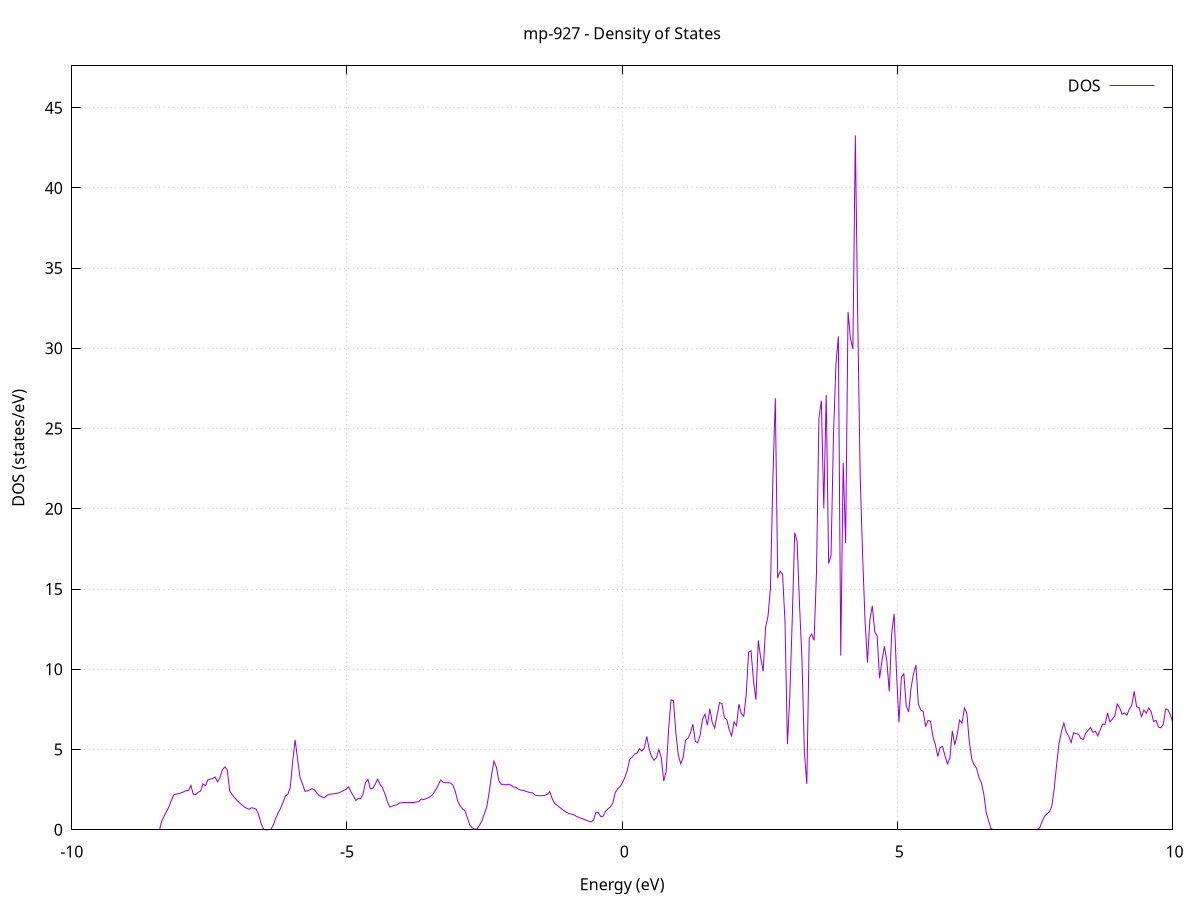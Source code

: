 set title 'mp-927 - Density of States'
set xlabel 'Energy (eV)'
set ylabel 'DOS (states/eV)'
set grid
set xrange [-10:10]
set yrange [0:47.603]
set xzeroaxis lt -1
set terminal png size 800,600
set output 'mp-927_dos_gnuplot.png'
plot '-' using 1:2 with lines title 'DOS'
-67.231800 0.000000
-67.187700 0.000000
-67.143700 0.000000
-67.099600 0.000000
-67.055600 0.000000
-67.011500 0.000000
-66.967400 0.000000
-66.923400 0.000000
-66.879300 0.000000
-66.835200 0.000000
-66.791200 0.000000
-66.747100 0.000000
-66.703100 0.000000
-66.659000 0.000000
-66.614900 0.000000
-66.570900 0.000000
-66.526800 0.000000
-66.482700 0.000000
-66.438700 0.000000
-66.394600 0.000000
-66.350600 0.000000
-66.306500 0.000000
-66.262400 0.000000
-66.218400 0.000000
-66.174300 0.000000
-66.130300 0.000000
-66.086200 0.000000
-66.042100 0.000000
-65.998100 0.000000
-65.954000 0.000000
-65.909900 0.000000
-65.865900 0.000000
-65.821800 0.000000
-65.777800 0.000000
-65.733700 0.000000
-65.689600 0.000000
-65.645600 0.000000
-65.601500 0.000000
-65.557400 0.000000
-65.513400 0.000000
-65.469300 0.000000
-65.425300 0.000000
-65.381200 0.000000
-65.337100 0.000000
-65.293100 0.000000
-65.249000 0.000000
-65.205000 0.000000
-65.160900 0.000000
-65.116800 0.000000
-65.072800 0.000000
-65.028700 0.000000
-64.984600 0.000000
-64.940600 0.000000
-64.896500 0.000000
-64.852500 0.000000
-64.808400 0.000000
-64.764300 0.000000
-64.720300 0.000000
-64.676200 0.000000
-64.632100 0.000000
-64.588100 0.000000
-64.544000 0.000000
-64.500000 0.000000
-64.455900 0.000000
-64.411800 0.000000
-64.367800 0.000000
-64.323700 0.000000
-64.279700 0.000000
-64.235600 0.000000
-64.191500 0.000000
-64.147500 0.000000
-64.103400 0.000000
-64.059300 0.000000
-64.015300 0.000000
-63.971200 0.000000
-63.927200 0.000000
-63.883100 0.000000
-63.839000 0.000000
-63.795000 0.000000
-63.750900 0.000000
-63.706800 0.000000
-63.662800 0.000000
-63.618700 0.000000
-63.574700 0.000000
-63.530600 0.000000
-63.486500 0.000000
-63.442500 0.000000
-63.398400 0.000000
-63.354400 0.000000
-63.310300 0.000000
-63.266200 0.000000
-63.222200 0.000000
-63.178100 0.000000
-63.134000 0.000000
-63.090000 0.000000
-63.045900 0.000000
-63.001900 0.000000
-62.957800 0.000000
-62.913700 0.000000
-62.869700 0.000000
-62.825600 0.000000
-62.781500 0.000000
-62.737500 0.000000
-62.693400 0.000000
-62.649400 0.000000
-62.605300 0.000000
-62.561200 0.000000
-62.517200 0.000000
-62.473100 0.000000
-62.429100 0.000000
-62.385000 0.000000
-62.340900 0.000000
-62.296900 0.000000
-62.252800 0.000000
-62.208700 0.000000
-62.164700 0.000000
-62.120600 0.000000
-62.076600 0.000000
-62.032500 0.000000
-61.988400 0.000000
-61.944400 0.000000
-61.900300 0.000000
-61.856200 0.000000
-61.812200 0.000000
-61.768100 0.000000
-61.724100 0.000000
-61.680000 0.000000
-61.635900 0.000000
-61.591900 0.000000
-61.547800 0.000000
-61.503800 0.000000
-61.459700 0.000000
-61.415600 0.000000
-61.371600 0.000000
-61.327500 0.000000
-61.283400 0.000000
-61.239400 0.000000
-61.195300 0.000000
-61.151300 0.000000
-61.107200 0.000000
-61.063100 0.000000
-61.019100 0.000000
-60.975000 0.000000
-60.930900 0.000000
-60.886900 0.000000
-60.842800 0.000000
-60.798800 0.000000
-60.754700 0.000000
-60.710600 0.000000
-60.666600 0.000000
-60.622500 0.000000
-60.578400 0.000000
-60.534400 0.000000
-60.490300 0.000000
-60.446300 0.000000
-60.402200 0.000000
-60.358100 0.000000
-60.314100 0.000000
-60.270000 0.000000
-60.226000 0.000000
-60.181900 0.000000
-60.137800 0.000000
-60.093800 0.000000
-60.049700 0.000000
-60.005600 0.000000
-59.961600 0.000000
-59.917500 0.000000
-59.873500 0.000000
-59.829400 0.000000
-59.785300 0.000000
-59.741300 0.000000
-59.697200 0.000000
-59.653100 0.000000
-59.609100 0.000000
-59.565000 0.000000
-59.521000 0.000000
-59.476900 0.000000
-59.432800 0.000000
-59.388800 0.000000
-59.344700 0.000000
-59.300700 0.000000
-59.256600 0.000000
-59.212500 0.000000
-59.168500 0.000000
-59.124400 0.000000
-59.080300 0.000000
-59.036300 0.000000
-58.992200 0.000000
-58.948200 0.000000
-58.904100 0.000000
-58.860000 0.000000
-58.816000 0.000000
-58.771900 0.000000
-58.727800 0.000000
-58.683800 0.000000
-58.639700 0.000000
-58.595700 0.000000
-58.551600 0.000000
-58.507500 0.000000
-58.463500 0.000000
-58.419400 0.000000
-58.375400 0.000000
-58.331300 0.000000
-58.287200 0.000000
-58.243200 0.000000
-58.199100 0.000000
-58.155000 0.000000
-58.111000 0.000000
-58.066900 0.000000
-58.022900 0.000000
-57.978800 0.000000
-57.934700 0.000000
-57.890700 0.000000
-57.846600 0.000000
-57.802500 0.000000
-57.758500 0.000000
-57.714400 0.000000
-57.670400 0.000000
-57.626300 0.000000
-57.582200 0.000000
-57.538200 0.000000
-57.494100 0.000000
-57.450100 0.000000
-57.406000 0.000000
-57.361900 0.000000
-57.317900 0.000000
-57.273800 0.000000
-57.229700 0.000000
-57.185700 0.000000
-57.141600 0.000000
-57.097600 0.000000
-57.053500 0.000000
-57.009400 0.000000
-56.965400 0.000000
-56.921300 0.000000
-56.877200 0.000000
-56.833200 0.000000
-56.789100 0.000000
-56.745100 0.000000
-56.701000 0.000000
-56.656900 0.000000
-56.612900 0.000000
-56.568800 0.000000
-56.524800 0.000000
-56.480700 0.000000
-56.436600 0.000000
-56.392600 0.000000
-56.348500 0.000000
-56.304400 0.000000
-56.260400 0.000000
-56.216300 0.000000
-56.172300 0.000000
-56.128200 0.000000
-56.084100 0.000000
-56.040100 0.000000
-55.996000 0.000000
-55.951900 0.000000
-55.907900 0.000000
-55.863800 0.000000
-55.819800 0.000000
-55.775700 0.000000
-55.731600 0.000000
-55.687600 0.000000
-55.643500 0.000000
-55.599500 0.000000
-55.555400 0.000000
-55.511300 0.000000
-55.467300 0.000000
-55.423200 0.000000
-55.379100 0.000000
-55.335100 0.000000
-55.291000 0.000000
-55.247000 0.000000
-55.202900 0.000000
-55.158800 0.000000
-55.114800 0.000000
-55.070700 0.000000
-55.026600 0.000000
-54.982600 0.000000
-54.938500 0.000000
-54.894500 0.000000
-54.850400 0.000000
-54.806300 0.000000
-54.762300 0.000000
-54.718200 0.000000
-54.674200 0.000000
-54.630100 0.000000
-54.586000 0.000000
-54.542000 0.000000
-54.497900 0.000000
-54.453800 0.000000
-54.409800 0.000000
-54.365700 0.000000
-54.321700 0.000000
-54.277600 0.000000
-54.233500 0.000000
-54.189500 0.000000
-54.145400 0.000000
-54.101300 0.000000
-54.057300 0.000000
-54.013200 0.000000
-53.969200 0.000000
-53.925100 0.000000
-53.881000 0.000000
-53.837000 0.000000
-53.792900 0.000000
-53.748900 0.000000
-53.704800 0.000000
-53.660700 0.000000
-53.616700 0.000000
-53.572600 0.000000
-53.528500 0.000000
-53.484500 0.000000
-53.440400 0.000000
-53.396400 0.000000
-53.352300 0.000000
-53.308200 0.000000
-53.264200 0.000000
-53.220100 0.000000
-53.176000 0.000000
-53.132000 0.000000
-53.087900 0.000000
-53.043900 0.000000
-52.999800 0.000000
-52.955700 0.000000
-52.911700 0.000000
-52.867600 0.000000
-52.823500 0.000000
-52.779500 0.000000
-52.735400 0.000000
-52.691400 0.000000
-52.647300 0.000000
-52.603200 0.000000
-52.559200 0.000000
-52.515100 0.000000
-52.471100 0.000000
-52.427000 0.000000
-52.382900 0.000000
-52.338900 0.000000
-52.294800 0.000000
-52.250700 0.000000
-52.206700 0.000000
-52.162600 0.000000
-52.118600 0.000000
-52.074500 0.000000
-52.030400 0.000000
-51.986400 0.000000
-51.942300 0.000000
-51.898200 0.000000
-51.854200 0.000000
-51.810100 0.000000
-51.766100 0.000000
-51.722000 0.000000
-51.677900 0.000000
-51.633900 0.000000
-51.589800 0.000000
-51.545800 0.000000
-51.501700 0.000000
-51.457600 0.000000
-51.413600 0.000000
-51.369500 0.000000
-51.325400 0.000000
-51.281400 0.000000
-51.237300 0.000000
-51.193300 0.000000
-51.149200 0.000000
-51.105100 0.000000
-51.061100 0.000000
-51.017000 0.000000
-50.972900 0.000000
-50.928900 0.000000
-50.884800 0.000000
-50.840800 0.000000
-50.796700 0.000000
-50.752600 0.000000
-50.708600 0.000000
-50.664500 0.000000
-50.620500 0.000000
-50.576400 0.000000
-50.532300 0.000000
-50.488300 0.000000
-50.444200 0.000000
-50.400100 0.000000
-50.356100 0.000000
-50.312000 0.000000
-50.268000 0.000000
-50.223900 0.000000
-50.179800 0.000000
-50.135800 0.000000
-50.091700 0.000000
-50.047600 0.000000
-50.003600 0.000000
-49.959500 0.000000
-49.915500 0.000000
-49.871400 0.000000
-49.827300 0.000000
-49.783300 0.000000
-49.739200 0.000000
-49.695200 0.000000
-49.651100 0.000000
-49.607000 0.000000
-49.563000 0.000000
-49.518900 0.000000
-49.474800 0.000000
-49.430800 0.000000
-49.386700 0.000000
-49.342700 0.000000
-49.298600 0.000000
-49.254500 0.000000
-49.210500 0.000000
-49.166400 0.000000
-49.122300 0.000000
-49.078300 0.000000
-49.034200 0.000000
-48.990200 0.000000
-48.946100 0.000000
-48.902000 0.000000
-48.858000 0.000000
-48.813900 0.000000
-48.769900 0.000000
-48.725800 0.000000
-48.681700 0.000000
-48.637700 0.000000
-48.593600 0.000000
-48.549500 0.000000
-48.505500 0.000000
-48.461400 0.000000
-48.417400 0.000000
-48.373300 0.000000
-48.329200 0.000000
-48.285200 0.000000
-48.241100 0.000000
-48.197000 0.000000
-48.153000 0.000000
-48.108900 0.000000
-48.064900 0.000000
-48.020800 0.000000
-47.976700 0.000000
-47.932700 0.000000
-47.888600 0.000000
-47.844600 0.000000
-47.800500 0.000000
-47.756400 0.000000
-47.712400 0.000000
-47.668300 0.000000
-47.624200 0.000000
-47.580200 0.000000
-47.536100 0.000000
-47.492100 0.000000
-47.448000 0.000000
-47.403900 0.000000
-47.359900 0.000000
-47.315800 0.000000
-47.271700 0.000000
-47.227700 0.000000
-47.183600 0.000000
-47.139600 0.000000
-47.095500 0.000000
-47.051400 0.000000
-47.007400 0.000000
-46.963300 0.000000
-46.919300 0.000000
-46.875200 0.000000
-46.831100 0.000000
-46.787100 0.000000
-46.743000 0.000000
-46.698900 0.000000
-46.654900 0.000000
-46.610800 0.000000
-46.566800 0.000000
-46.522700 0.000000
-46.478600 0.000000
-46.434600 0.000000
-46.390500 0.000000
-46.346400 0.000000
-46.302400 0.000000
-46.258300 0.000000
-46.214300 0.000000
-46.170200 0.000000
-46.126100 0.000000
-46.082100 0.000000
-46.038000 0.000000
-45.994000 0.000000
-45.949900 0.000000
-45.905800 0.000000
-45.861800 0.000000
-45.817700 0.000000
-45.773600 0.000000
-45.729600 0.000000
-45.685500 0.000000
-45.641500 0.000000
-45.597400 0.000000
-45.553300 0.000000
-45.509300 0.000000
-45.465200 0.000000
-45.421100 0.000000
-45.377100 0.000000
-45.333000 0.000000
-45.289000 0.000000
-45.244900 0.000000
-45.200800 0.000000
-45.156800 0.000000
-45.112700 0.000000
-45.068700 0.000000
-45.024600 0.000000
-44.980500 0.000000
-44.936500 0.000000
-44.892400 0.000000
-44.848300 0.000000
-44.804300 0.000000
-44.760200 0.000000
-44.716200 0.000000
-44.672100 0.000000
-44.628000 0.000000
-44.584000 0.000000
-44.539900 0.000000
-44.495800 0.000000
-44.451800 0.000000
-44.407700 0.000000
-44.363700 0.000000
-44.319600 0.000000
-44.275500 0.000000
-44.231500 0.000000
-44.187400 0.000000
-44.143300 0.000000
-44.099300 0.000000
-44.055200 0.000000
-44.011200 0.000000
-43.967100 0.000000
-43.923000 0.000000
-43.879000 0.000000
-43.834900 0.000000
-43.790900 0.000000
-43.746800 0.000000
-43.702700 0.000000
-43.658700 0.000000
-43.614600 0.000000
-43.570500 0.000000
-43.526500 0.000000
-43.482400 0.000000
-43.438400 0.000000
-43.394300 0.000000
-43.350200 0.000000
-43.306200 0.000000
-43.262100 0.000000
-43.218000 0.000000
-43.174000 0.000000
-43.129900 0.000000
-43.085900 0.000000
-43.041800 0.000000
-42.997700 0.000000
-42.953700 0.000000
-42.909600 0.000000
-42.865600 0.000000
-42.821500 0.000000
-42.777400 0.000000
-42.733400 0.000000
-42.689300 0.000000
-42.645200 0.000000
-42.601200 0.000000
-42.557100 0.000000
-42.513100 0.000000
-42.469000 0.000000
-42.424900 0.000000
-42.380900 0.000000
-42.336800 0.000000
-42.292700 0.000000
-42.248700 0.000000
-42.204600 0.000000
-42.160600 0.000000
-42.116500 0.000000
-42.072400 0.000000
-42.028400 0.000000
-41.984300 0.000000
-41.940300 0.000000
-41.896200 0.000000
-41.852100 0.000000
-41.808100 0.000000
-41.764000 0.000000
-41.719900 0.000000
-41.675900 0.000000
-41.631800 0.000000
-41.587800 0.000000
-41.543700 0.000000
-41.499600 0.000000
-41.455600 0.000000
-41.411500 0.000000
-41.367400 0.000000
-41.323400 0.000000
-41.279300 0.000000
-41.235300 0.000000
-41.191200 0.000000
-41.147100 0.000000
-41.103100 0.000000
-41.059000 0.000000
-41.015000 0.000000
-40.970900 0.000000
-40.926800 0.000000
-40.882800 0.000000
-40.838700 0.000000
-40.794600 0.000000
-40.750600 0.000000
-40.706500 0.000000
-40.662500 0.000000
-40.618400 0.000000
-40.574300 0.000000
-40.530300 0.000000
-40.486200 0.000000
-40.442100 0.000000
-40.398100 0.000000
-40.354000 0.000000
-40.310000 0.000000
-40.265900 0.000000
-40.221800 0.000000
-40.177800 0.000000
-40.133700 0.000000
-40.089700 0.000000
-40.045600 0.000000
-40.001500 0.000000
-39.957500 0.000000
-39.913400 0.000000
-39.869300 0.000000
-39.825300 0.000000
-39.781200 0.000000
-39.737200 0.000000
-39.693100 0.000000
-39.649000 0.000000
-39.605000 0.000000
-39.560900 0.000000
-39.516800 0.000000
-39.472800 0.000000
-39.428700 0.000000
-39.384700 0.000000
-39.340600 0.000000
-39.296500 0.000000
-39.252500 0.000000
-39.208400 0.000000
-39.164400 0.000000
-39.120300 0.000000
-39.076200 0.000000
-39.032200 0.000000
-38.988100 0.000000
-38.944000 0.000000
-38.900000 0.000000
-38.855900 0.000000
-38.811900 0.000000
-38.767800 0.000000
-38.723700 0.000000
-38.679700 0.000000
-38.635600 0.000000
-38.591500 0.000000
-38.547500 0.000000
-38.503400 0.000000
-38.459400 0.000000
-38.415300 0.000000
-38.371200 0.000000
-38.327200 0.000000
-38.283100 0.000000
-38.239100 0.000000
-38.195000 0.000000
-38.150900 0.000000
-38.106900 0.000000
-38.062800 0.000000
-38.018700 0.000000
-37.974700 0.000000
-37.930600 0.000000
-37.886600 0.000000
-37.842500 0.000000
-37.798400 0.000000
-37.754400 0.000000
-37.710300 0.000000
-37.666200 0.000000
-37.622200 0.000000
-37.578100 0.000000
-37.534100 0.000000
-37.490000 0.000000
-37.445900 0.000000
-37.401900 0.000000
-37.357800 0.000000
-37.313800 0.000000
-37.269700 0.000000
-37.225600 0.000000
-37.181600 0.000000
-37.137500 0.000000
-37.093400 0.000000
-37.049400 0.000000
-37.005300 0.000000
-36.961300 0.000000
-36.917200 0.000000
-36.873100 0.000000
-36.829100 0.000000
-36.785000 0.000000
-36.740900 0.000000
-36.696900 0.000000
-36.652800 0.000000
-36.608800 0.000000
-36.564700 0.000000
-36.520600 0.000000
-36.476600 0.000000
-36.432500 0.000000
-36.388400 0.000000
-36.344400 0.000000
-36.300300 0.000000
-36.256300 0.000000
-36.212200 0.000000
-36.168100 0.000000
-36.124100 0.000000
-36.080000 0.000000
-36.036000 0.000000
-35.991900 0.000000
-35.947800 0.000000
-35.903800 0.000000
-35.859700 0.000000
-35.815600 0.000000
-35.771600 0.000000
-35.727500 0.000000
-35.683500 0.000000
-35.639400 0.000000
-35.595300 0.000000
-35.551300 0.000000
-35.507200 0.000000
-35.463100 0.000000
-35.419100 0.000000
-35.375000 0.000000
-35.331000 0.000000
-35.286900 0.000000
-35.242800 0.000000
-35.198800 0.000000
-35.154700 0.000000
-35.110700 0.000000
-35.066600 0.000000
-35.022500 0.000000
-34.978500 0.000000
-34.934400 0.000000
-34.890300 0.000000
-34.846300 0.000000
-34.802200 0.000000
-34.758200 0.000000
-34.714100 0.000000
-34.670000 0.000000
-34.626000 0.000000
-34.581900 0.000000
-34.537800 0.000000
-34.493800 0.000000
-34.449700 0.000000
-34.405700 0.000000
-34.361600 0.000000
-34.317500 0.000000
-34.273500 0.000000
-34.229400 0.000000
-34.185400 0.000000
-34.141300 0.000000
-34.097200 0.000000
-34.053200 0.000000
-34.009100 0.000000
-33.965000 0.000000
-33.921000 0.000000
-33.876900 0.000000
-33.832900 0.000000
-33.788800 0.000000
-33.744700 0.000000
-33.700700 0.000000
-33.656600 0.000000
-33.612500 0.000000
-33.568500 0.000000
-33.524400 0.000000
-33.480400 0.000000
-33.436300 0.000000
-33.392200 0.000000
-33.348200 0.000000
-33.304100 0.000000
-33.260100 0.000000
-33.216000 0.000000
-33.171900 0.000000
-33.127900 0.000000
-33.083800 0.000000
-33.039700 0.000000
-32.995700 0.000000
-32.951600 0.000000
-32.907600 0.000000
-32.863500 0.000000
-32.819400 0.000000
-32.775400 0.000000
-32.731300 0.000000
-32.687200 0.000000
-32.643200 0.000000
-32.599100 0.000000
-32.555100 0.000000
-32.511000 0.000000
-32.466900 0.000000
-32.422900 0.000000
-32.378800 0.000000
-32.334800 0.000000
-32.290700 0.000000
-32.246600 0.000000
-32.202600 0.000000
-32.158500 0.000000
-32.114400 0.000000
-32.070400 0.000000
-32.026300 0.000000
-31.982300 0.000000
-31.938200 0.000000
-31.894100 0.000000
-31.850100 0.000000
-31.806000 0.000000
-31.761900 0.000000
-31.717900 0.000000
-31.673800 0.000000
-31.629800 0.000000
-31.585700 0.000000
-31.541600 0.000000
-31.497600 0.000000
-31.453500 0.000000
-31.409500 0.000000
-31.365400 0.000000
-31.321300 0.000000
-31.277300 0.000000
-31.233200 0.000000
-31.189100 0.000000
-31.145100 0.000000
-31.101000 0.000000
-31.057000 0.000000
-31.012900 0.000000
-30.968800 0.000000
-30.924800 0.000000
-30.880700 0.000000
-30.836600 0.000000
-30.792600 0.000000
-30.748500 0.000000
-30.704500 0.000000
-30.660400 0.000000
-30.616300 0.000000
-30.572300 0.000000
-30.528200 0.000000
-30.484200 0.000000
-30.440100 0.000000
-30.396000 0.000000
-30.352000 0.000000
-30.307900 0.000000
-30.263800 0.000000
-30.219800 0.000000
-30.175700 0.000000
-30.131700 0.000000
-30.087600 0.000000
-30.043500 0.000000
-29.999500 0.000000
-29.955400 0.000000
-29.911300 0.000000
-29.867300 0.000000
-29.823200 0.000000
-29.779200 0.000000
-29.735100 0.000000
-29.691000 0.000000
-29.647000 0.000000
-29.602900 0.000000
-29.558900 0.000000
-29.514800 0.000000
-29.470700 0.000000
-29.426700 0.000000
-29.382600 0.000000
-29.338500 0.000000
-29.294500 0.000000
-29.250400 0.000000
-29.206400 0.000000
-29.162300 0.000000
-29.118200 0.000000
-29.074200 0.000000
-29.030100 0.000000
-28.986000 0.000000
-28.942000 0.000000
-28.897900 0.000000
-28.853900 0.000000
-28.809800 0.000000
-28.765700 0.000000
-28.721700 0.000000
-28.677600 0.000000
-28.633500 0.000000
-28.589500 0.000000
-28.545400 0.000000
-28.501400 0.000000
-28.457300 0.000000
-28.413200 0.000000
-28.369200 0.000000
-28.325100 0.000000
-28.281100 0.000000
-28.237000 0.000000
-28.192900 0.000000
-28.148900 0.000000
-28.104800 0.000000
-28.060700 0.000000
-28.016700 0.000000
-27.972600 0.000000
-27.928600 0.000000
-27.884500 0.000000
-27.840400 0.000000
-27.796400 0.000000
-27.752300 0.000000
-27.708200 0.000000
-27.664200 0.000000
-27.620100 0.000000
-27.576100 0.000000
-27.532000 0.000000
-27.487900 0.000000
-27.443900 0.000000
-27.399800 0.000000
-27.355800 0.000000
-27.311700 0.000000
-27.267600 0.000000
-27.223600 0.000000
-27.179500 0.000000
-27.135400 0.000000
-27.091400 0.000000
-27.047300 0.000000
-27.003300 0.000000
-26.959200 0.000000
-26.915100 0.000000
-26.871100 0.000000
-26.827000 0.000000
-26.782900 0.000000
-26.738900 0.000000
-26.694800 0.000000
-26.650800 0.000000
-26.606700 0.000000
-26.562600 0.000000
-26.518600 0.000000
-26.474500 0.000000
-26.430500 0.000000
-26.386400 0.000000
-26.342300 0.000000
-26.298300 0.000000
-26.254200 0.000000
-26.210100 0.000000
-26.166100 0.000000
-26.122000 0.000000
-26.078000 0.000000
-26.033900 0.000000
-25.989800 0.000000
-25.945800 0.000000
-25.901700 0.000000
-25.857600 0.000000
-25.813600 0.000000
-25.769500 0.000000
-25.725500 0.000000
-25.681400 0.000000
-25.637300 0.000000
-25.593300 0.000000
-25.549200 0.000000
-25.505200 0.000000
-25.461100 0.000000
-25.417000 0.000000
-25.373000 0.000000
-25.328900 0.000000
-25.284800 0.000000
-25.240800 0.000000
-25.196700 0.000000
-25.152700 0.000000
-25.108600 0.000000
-25.064500 0.000000
-25.020500 0.000000
-24.976400 0.000000
-24.932300 0.000000
-24.888300 0.000000
-24.844200 0.000000
-24.800200 0.000000
-24.756100 0.000000
-24.712000 0.000000
-24.668000 0.000000
-24.623900 0.000000
-24.579900 0.000000
-24.535800 0.000000
-24.491700 0.000000
-24.447700 0.000000
-24.403600 0.000000
-24.359500 0.000000
-24.315500 0.000000
-24.271400 0.000000
-24.227400 0.000000
-24.183300 0.000000
-24.139200 0.000000
-24.095200 0.000000
-24.051100 0.000000
-24.007000 0.000000
-23.963000 0.000000
-23.918900 0.000000
-23.874900 0.000000
-23.830800 0.000000
-23.786700 0.000000
-23.742700 0.000000
-23.698600 0.000000
-23.654600 0.000000
-23.610500 0.000000
-23.566400 0.000000
-23.522400 0.000000
-23.478300 0.000000
-23.434200 0.000000
-23.390200 0.000000
-23.346100 0.000000
-23.302100 0.000000
-23.258000 0.000000
-23.213900 0.000000
-23.169900 0.000000
-23.125800 0.000000
-23.081700 0.000000
-23.037700 0.000000
-22.993600 0.000000
-22.949600 0.000000
-22.905500 0.000000
-22.861400 0.000000
-22.817400 0.000000
-22.773300 0.000000
-22.729300 0.000000
-22.685200 0.000000
-22.641100 0.000000
-22.597100 0.000000
-22.553000 0.000000
-22.508900 0.000000
-22.464900 0.000000
-22.420800 0.000000
-22.376800 0.000000
-22.332700 0.000000
-22.288600 0.000000
-22.244600 0.000000
-22.200500 0.000000
-22.156400 0.000000
-22.112400 0.000000
-22.068300 0.000000
-22.024300 0.000000
-21.980200 0.000000
-21.936100 0.000000
-21.892100 0.000000
-21.848000 0.000000
-21.804000 0.000000
-21.759900 0.000000
-21.715800 0.000000
-21.671800 0.000000
-21.627700 0.000000
-21.583600 0.000000
-21.539600 0.000000
-21.495500 0.000000
-21.451500 0.000000
-21.407400 0.000000
-21.363300 0.000000
-21.319300 0.000000
-21.275200 0.000000
-21.231100 0.000000
-21.187100 0.000000
-21.143000 0.000000
-21.099000 0.000000
-21.054900 0.000000
-21.010800 0.000000
-20.966800 0.000000
-20.922700 0.000000
-20.878700 0.000000
-20.834600 0.000000
-20.790500 0.000000
-20.746500 0.000000
-20.702400 0.000000
-20.658300 0.000000
-20.614300 0.000000
-20.570200 0.000000
-20.526200 0.000000
-20.482100 0.000000
-20.438000 0.000000
-20.394000 0.000000
-20.349900 0.000000
-20.305800 0.000000
-20.261800 0.000000
-20.217700 0.000000
-20.173700 0.000000
-20.129600 0.000000
-20.085500 0.000000
-20.041500 0.000000
-19.997400 0.000000
-19.953300 0.000000
-19.909300 0.000000
-19.865200 0.000000
-19.821200 0.000000
-19.777100 0.000000
-19.733000 0.000000
-19.689000 0.000000
-19.644900 0.000000
-19.600900 0.000000
-19.556800 0.000000
-19.512700 0.000000
-19.468700 0.000000
-19.424600 0.000000
-19.380500 0.000000
-19.336500 0.000000
-19.292400 0.000000
-19.248400 0.000000
-19.204300 0.000000
-19.160200 0.000000
-19.116200 0.000000
-19.072100 0.000000
-19.028000 0.000000
-18.984000 0.000000
-18.939900 0.000000
-18.895900 0.000000
-18.851800 0.000000
-18.807700 0.000000
-18.763700 0.000000
-18.719600 0.000000
-18.675600 0.000000
-18.631500 0.000000
-18.587400 0.000000
-18.543400 0.000000
-18.499300 0.000000
-18.455200 0.000000
-18.411200 0.000000
-18.367100 0.000000
-18.323100 0.000000
-18.279000 0.000000
-18.234900 0.000000
-18.190900 0.000000
-18.146800 0.000000
-18.102700 0.000000
-18.058700 0.000000
-18.014600 0.000000
-17.970600 0.000000
-17.926500 0.000000
-17.882400 0.000000
-17.838400 0.000000
-17.794300 0.000000
-17.750300 0.000000
-17.706200 0.000000
-17.662100 0.000000
-17.618100 0.000000
-17.574000 0.000000
-17.529900 0.000000
-17.485900 0.000000
-17.441800 0.000000
-17.397800 0.000000
-17.353700 0.000000
-17.309600 0.000000
-17.265600 0.000000
-17.221500 0.000000
-17.177400 0.000000
-17.133400 0.000000
-17.089300 0.000000
-17.045300 0.000000
-17.001200 0.000000
-16.957100 0.000000
-16.913100 0.000000
-16.869000 0.000000
-16.825000 0.000000
-16.780900 0.000000
-16.736800 0.000000
-16.692800 0.000000
-16.648700 0.000000
-16.604600 0.000000
-16.560600 0.000000
-16.516500 0.000000
-16.472500 0.000000
-16.428400 0.000000
-16.384300 0.000000
-16.340300 0.000000
-16.296200 0.000000
-16.252100 0.000000
-16.208100 0.000000
-16.164000 0.000000
-16.120000 0.000000
-16.075900 0.000000
-16.031800 0.000000
-15.987800 0.000000
-15.943700 0.000000
-15.899700 0.000000
-15.855600 0.000000
-15.811500 0.000000
-15.767500 0.000000
-15.723400 0.000000
-15.679300 0.000000
-15.635300 0.000000
-15.591200 0.000000
-15.547200 0.000000
-15.503100 0.000000
-15.459000 0.000000
-15.415000 0.000000
-15.370900 0.000000
-15.326800 0.000000
-15.282800 0.000000
-15.238700 0.000000
-15.194700 0.000000
-15.150600 0.000000
-15.106500 0.000000
-15.062500 0.000000
-15.018400 0.000000
-14.974400 0.000000
-14.930300 0.000000
-14.886200 0.000000
-14.842200 0.000000
-14.798100 0.000000
-14.754000 0.000000
-14.710000 0.000000
-14.665900 0.000000
-14.621900 0.000000
-14.577800 0.000000
-14.533700 0.000000
-14.489700 0.000000
-14.445600 0.000000
-14.401500 0.000000
-14.357500 0.000000
-14.313400 0.000000
-14.269400 0.000000
-14.225300 0.000000
-14.181200 0.000000
-14.137200 0.000000
-14.093100 0.000000
-14.049100 0.000000
-14.005000 0.000000
-13.960900 0.000000
-13.916900 0.000000
-13.872800 0.000000
-13.828700 0.000000
-13.784700 0.000000
-13.740600 0.000000
-13.696600 0.000000
-13.652500 0.000000
-13.608400 0.000000
-13.564400 0.000000
-13.520300 0.000000
-13.476200 0.000000
-13.432200 0.000000
-13.388100 0.000000
-13.344100 0.000000
-13.300000 0.000000
-13.255900 0.000000
-13.211900 0.000000
-13.167800 0.000000
-13.123800 0.000000
-13.079700 0.000000
-13.035600 0.000000
-12.991600 0.000000
-12.947500 0.000000
-12.903400 0.000000
-12.859400 0.000000
-12.815300 0.000000
-12.771300 0.000000
-12.727200 0.000000
-12.683100 0.000000
-12.639100 0.000000
-12.595000 0.000000
-12.550900 0.000000
-12.506900 0.000000
-12.462800 0.000000
-12.418800 0.000000
-12.374700 0.000000
-12.330600 0.000000
-12.286600 0.000000
-12.242500 0.000000
-12.198400 0.000000
-12.154400 0.000000
-12.110300 0.000000
-12.066300 0.000000
-12.022200 0.000000
-11.978100 0.000000
-11.934100 0.000000
-11.890000 0.000000
-11.846000 0.000000
-11.801900 0.000000
-11.757800 0.000000
-11.713800 0.000000
-11.669700 0.000000
-11.625600 0.000000
-11.581600 0.000000
-11.537500 0.000000
-11.493500 0.000000
-11.449400 0.000000
-11.405300 0.000000
-11.361300 0.000000
-11.317200 0.000000
-11.273100 0.000000
-11.229100 0.000000
-11.185000 0.000000
-11.141000 0.000000
-11.096900 0.000000
-11.052800 0.000000
-11.008800 0.000000
-10.964700 0.000000
-10.920700 0.000000
-10.876600 0.000000
-10.832500 0.000000
-10.788500 0.000000
-10.744400 0.000000
-10.700300 0.000000
-10.656300 0.000000
-10.612200 0.000000
-10.568200 0.000000
-10.524100 0.000000
-10.480000 0.000000
-10.436000 0.000000
-10.391900 0.000000
-10.347800 0.000000
-10.303800 0.000000
-10.259700 0.000000
-10.215700 0.000000
-10.171600 0.000000
-10.127500 0.000000
-10.083500 0.000000
-10.039400 0.000000
-9.995400 0.000000
-9.951300 0.000000
-9.907200 0.000000
-9.863200 0.000000
-9.819100 0.000000
-9.775000 0.000000
-9.731000 0.000000
-9.686900 0.000000
-9.642900 0.000000
-9.598800 0.000000
-9.554700 0.000000
-9.510700 0.000000
-9.466600 0.000000
-9.422500 0.000000
-9.378500 0.000000
-9.334400 0.000000
-9.290400 0.000000
-9.246300 0.000000
-9.202200 0.000000
-9.158200 0.000000
-9.114100 0.000000
-9.070100 0.000000
-9.026000 0.000000
-8.981900 0.000000
-8.937900 0.000000
-8.893800 0.000000
-8.849700 0.000000
-8.805700 0.000000
-8.761600 0.000000
-8.717600 0.000000
-8.673500 0.000000
-8.629400 0.000000
-8.585400 0.000000
-8.541300 0.000000
-8.497200 0.000000
-8.453200 0.000000
-8.409100 0.000000
-8.365100 0.550100
-8.321000 0.856800
-8.276900 1.150100
-8.232900 1.445700
-8.188800 1.852900
-8.144800 2.194600
-8.100700 2.224200
-8.056600 2.253400
-8.012600 2.302800
-7.968500 2.363300
-7.924400 2.444200
-7.880400 2.448000
-7.836300 2.766800
-7.792300 2.209600
-7.748200 2.191900
-7.704100 2.335800
-7.660100 2.407400
-7.616000 2.854900
-7.571900 2.746100
-7.527900 3.107000
-7.483800 3.160500
-7.439800 3.197200
-7.395700 3.286200
-7.351600 2.986200
-7.307600 3.253100
-7.263500 3.749600
-7.219500 3.913700
-7.175400 3.736300
-7.131300 2.434100
-7.087300 2.200000
-7.043200 2.000600
-6.999100 1.839600
-6.955100 1.697100
-6.911000 1.552300
-6.867000 1.437300
-6.822900 1.339900
-6.778800 1.275100
-6.734800 1.373700
-6.690700 1.342000
-6.646600 1.277800
-6.602600 0.913100
-6.558500 0.370900
-6.514500 0.045700
-6.470400 0.002500
-6.426300 0.000000
-6.382300 0.031800
-6.338200 0.295500
-6.294200 0.719900
-6.250100 1.057700
-6.206000 1.340300
-6.162000 1.708200
-6.117900 2.114300
-6.073800 2.211500
-6.029800 2.640200
-5.985700 4.306800
-5.941700 5.602700
-5.897600 4.401700
-5.853500 3.260100
-5.809500 2.884300
-5.765400 2.405500
-5.721300 2.416700
-5.677300 2.479600
-5.633200 2.566900
-5.589200 2.486200
-5.545100 2.275100
-5.501000 2.121800
-5.457000 2.055900
-5.412900 1.998300
-5.368900 2.124900
-5.324800 2.201000
-5.280700 2.228900
-5.236700 2.246700
-5.192600 2.277400
-5.148500 2.299200
-5.104500 2.373600
-5.060400 2.452800
-5.016400 2.515500
-4.972300 2.685200
-4.928200 2.366500
-4.884200 2.123700
-4.840100 1.824600
-4.796000 1.950600
-4.752000 1.926600
-4.707900 2.233800
-4.663900 2.931600
-4.619800 3.145200
-4.575700 2.557000
-4.531700 2.561400
-4.487600 2.837800
-4.443600 3.149200
-4.399500 2.838100
-4.355400 2.627800
-4.311400 2.240600
-4.267300 1.776500
-4.223200 1.418600
-4.179200 1.467400
-4.135100 1.526500
-4.091100 1.561100
-4.047000 1.660200
-4.002900 1.690600
-3.958900 1.695600
-3.914800 1.690800
-3.870700 1.692400
-3.826700 1.696900
-3.782600 1.702300
-3.738600 1.728200
-3.694500 1.745100
-3.650400 1.915500
-3.606400 1.884800
-3.562300 1.932200
-3.518200 2.002000
-3.474200 2.090100
-3.430100 2.248600
-3.386100 2.499800
-3.342000 2.771100
-3.297900 3.104400
-3.253900 2.962100
-3.209800 2.925400
-3.165800 2.935500
-3.121700 2.916400
-3.077600 2.799900
-3.033600 2.413100
-2.989500 1.806000
-2.945400 1.500700
-2.901400 1.295200
-2.857300 1.199400
-2.813300 0.755400
-2.769200 0.306100
-2.725100 0.130900
-2.681100 0.033700
-2.637000 0.051600
-2.592900 0.278500
-2.548900 0.548300
-2.504800 0.983000
-2.460800 1.408600
-2.416700 2.316400
-2.372600 3.432400
-2.328600 4.279600
-2.284500 3.893300
-2.240500 3.064300
-2.196400 2.834700
-2.152300 2.835300
-2.108300 2.795100
-2.064200 2.843600
-2.020100 2.780500
-1.976100 2.666200
-1.932000 2.647200
-1.888000 2.532800
-1.843900 2.473000
-1.799800 2.460500
-1.755800 2.408100
-1.711700 2.354900
-1.667600 2.321200
-1.623600 2.296000
-1.579500 2.150100
-1.535500 2.130300
-1.491400 2.119700
-1.447300 2.128500
-1.403300 2.147600
-1.359200 2.206000
-1.315200 2.375700
-1.271100 1.947900
-1.227000 1.642900
-1.183000 1.531500
-1.138900 1.412500
-1.094800 1.286400
-1.050800 1.173800
-1.006700 1.082700
-0.962700 1.003800
-0.918600 0.972300
-0.874500 0.926700
-0.830500 0.834900
-0.786400 0.770900
-0.742300 0.713000
-0.698300 0.656300
-0.654200 0.594100
-0.610200 0.543100
-0.566100 0.498100
-0.522000 0.588700
-0.478000 1.080200
-0.433900 1.077200
-0.389900 0.832600
-0.345800 0.839600
-0.301700 1.153700
-0.257700 1.312200
-0.213600 1.417200
-0.169500 1.678700
-0.125500 2.321200
-0.081400 2.555800
-0.037400 2.688900
0.006700 2.932400
0.050800 3.286100
0.094800 3.725500
0.138900 4.388300
0.183000 4.530500
0.227000 4.724300
0.271100 4.777700
0.315100 5.043800
0.359200 4.902700
0.403300 5.102000
0.447300 5.817000
0.491400 5.015100
0.535400 4.554600
0.579500 4.329200
0.623600 4.503500
0.667600 5.010200
0.711700 4.483100
0.755800 3.032400
0.799800 3.620800
0.843900 6.236000
0.887900 8.094900
0.932000 8.050200
0.976100 6.033400
1.020100 4.662700
1.064200 4.106500
1.108300 4.498800
1.152300 5.586000
1.196400 5.706200
1.240400 6.036900
1.284500 6.579300
1.328600 5.507400
1.372600 5.424800
1.416700 5.890400
1.460700 6.896200
1.504800 7.207100
1.548900 6.513700
1.592900 7.536900
1.637000 6.686200
1.681100 6.333800
1.725100 7.140600
1.769200 7.922700
1.813200 7.858300
1.857300 6.974000
1.901400 6.870900
1.945400 6.220500
1.989500 5.860400
2.033600 6.717200
2.077600 6.487900
2.121700 7.829600
2.165700 7.235600
2.209800 7.076900
2.253900 8.403500
2.297900 11.069800
2.342000 11.151000
2.386000 9.306300
2.430100 8.101700
2.474200 11.801800
2.518200 10.692000
2.562300 9.876800
2.606400 12.606800
2.650400 13.314100
2.694500 15.036800
2.738500 21.795400
2.782600 26.893800
2.826700 15.688700
2.870700 16.114800
2.914800 15.929000
2.958900 12.990600
3.002900 5.331400
3.047000 8.377500
3.091000 13.144000
3.135100 18.508000
3.179200 17.982900
3.223200 14.001700
3.267300 10.620900
3.311300 4.828200
3.355400 2.854200
3.399500 11.945900
3.443500 12.201900
3.487600 11.805400
3.531700 16.105400
3.575700 25.633500
3.619800 26.739200
3.663800 20.033300
3.707900 27.101100
3.752000 16.586800
3.796000 17.110400
3.840100 24.602400
3.884200 28.978200
3.928200 30.745500
3.972300 10.855800
4.016300 22.868700
4.060400 17.876000
4.104500 32.269200
4.148500 30.625000
4.192600 29.957300
4.236700 43.275500
4.280700 31.862100
4.324800 22.055600
4.368800 17.153300
4.412900 13.080200
4.457000 10.424000
4.501000 13.065000
4.545100 13.956100
4.589100 12.358200
4.633200 12.063200
4.677300 9.442300
4.721300 10.543000
4.765400 11.439100
4.809500 10.509700
4.853500 8.617000
4.897600 12.240300
4.941600 13.454300
4.985700 9.769100
5.029800 6.698100
5.073800 9.513500
5.117900 9.710100
5.162000 7.717500
5.206000 7.347800
5.250100 8.856300
5.294100 9.729200
5.338200 10.263000
5.382300 7.839300
5.426300 7.460200
5.470400 7.378800
5.514400 6.425800
5.558500 6.815300
5.602600 6.764800
5.646600 5.796900
5.690700 5.316900
5.734800 4.566400
5.778800 5.126000
5.822900 5.201000
5.866900 4.585200
5.911000 4.111000
5.955100 4.461300
5.999100 6.165200
6.043200 5.293000
6.087300 5.892200
6.131300 6.836100
6.175400 6.642700
6.219400 7.589500
6.263500 7.258400
6.307600 5.489400
6.351600 4.418400
6.395700 4.054200
6.439700 3.834700
6.483800 3.258800
6.527900 2.906700
6.571900 2.218700
6.616000 1.069900
6.660100 0.541300
6.704100 0.066100
6.748200 0.000000
6.792200 0.000000
6.836300 0.000000
6.880400 0.000000
6.924400 0.000000
6.968500 0.000000
7.012600 0.000000
7.056600 0.000000
7.100700 0.000000
7.144700 0.000000
7.188800 0.000000
7.232900 0.000000
7.276900 0.000000
7.321000 0.000000
7.365000 0.000000
7.409100 0.000000
7.453200 0.000000
7.497200 0.000000
7.541300 0.002200
7.585400 0.127000
7.629400 0.495000
7.673500 0.838600
7.717500 0.988600
7.761600 1.109600
7.805700 1.441800
7.849700 2.545500
7.893800 4.020800
7.937900 5.368200
7.981900 6.116200
8.026000 6.654700
8.070000 6.087100
8.114100 5.832100
8.158200 5.439500
8.202200 6.045100
8.246300 5.986100
8.290300 5.973300
8.334400 5.687500
8.378500 5.617400
8.422500 6.015000
8.466600 6.195400
8.510700 6.375900
8.554700 6.074300
8.598800 6.141000
8.642800 5.858000
8.686900 6.240600
8.731000 6.589300
8.775000 6.569200
8.819100 7.282500
8.863200 6.727700
8.907200 6.889900
8.951300 7.098600
8.995300 7.834100
9.039400 7.603400
9.083500 7.197100
9.127500 7.284500
9.171600 7.136100
9.215600 7.531800
9.259700 7.755600
9.303800 8.628900
9.347800 7.668400
9.391900 7.611000
9.436000 7.048000
9.480000 7.454200
9.524100 7.266700
9.568100 7.592700
9.612200 7.366700
9.656300 6.746400
9.700300 6.821700
9.744400 6.406300
9.788500 6.351000
9.832500 6.580000
9.876600 7.530100
9.920600 7.459400
9.964700 7.139900
10.008800 6.631500
10.052800 7.539600
10.096900 7.098100
10.140900 6.157500
10.185000 6.594600
10.229100 6.842200
10.273100 6.702000
10.317200 6.341800
10.361300 6.075800
10.405300 5.956600
10.449400 6.404300
10.493400 6.012300
10.537500 6.124500
10.581600 5.962000
10.625600 5.996400
10.669700 5.746900
10.713800 5.780000
10.757800 6.097000
10.801900 5.045700
10.845900 4.550700
10.890000 4.169400
10.934100 4.697100
10.978100 5.151500
11.022200 5.592200
11.066200 5.551400
11.110300 5.460800
11.154400 5.722700
11.198400 6.485200
11.242500 6.257900
11.286600 5.784800
11.330600 5.738700
11.374700 5.660200
11.418700 5.404400
11.462800 5.497000
11.506900 4.961400
11.550900 4.876900
11.595000 4.684300
11.639100 4.580900
11.683100 4.721600
11.727200 5.050000
11.771200 5.578200
11.815300 6.357800
11.859400 6.153200
11.903400 5.854000
11.947500 6.097300
11.991500 5.128100
12.035600 4.858200
12.079700 5.060900
12.123700 5.788700
12.167800 6.279300
12.211900 6.576200
12.255900 6.210400
12.300000 5.370900
12.344000 4.989400
12.388100 4.986900
12.432200 5.789100
12.476200 6.302900
12.520300 6.583400
12.564400 6.477200
12.608400 5.887000
12.652500 5.848800
12.696500 6.590700
12.740600 6.828600
12.784700 6.239700
12.828700 5.723600
12.872800 5.555500
12.916900 5.508500
12.960900 5.892800
13.005000 6.436800
13.049000 6.367700
13.093100 7.024300
13.137200 6.931000
13.181200 6.573100
13.225300 7.102000
13.269300 6.549600
13.313400 5.674600
13.357500 5.158000
13.401500 5.086700
13.445600 5.670800
13.489700 5.989400
13.533700 5.783900
13.577800 4.903800
13.621800 4.732800
13.665900 5.403900
13.710000 6.139000
13.754000 6.506200
13.798100 6.465400
13.842200 6.829100
13.886200 5.605500
13.930300 5.210500
13.974300 5.323300
14.018400 6.032300
14.062500 5.838500
14.106500 6.984000
14.150600 7.126300
14.194600 6.933600
14.238700 6.239000
14.282800 5.563600
14.326800 5.344400
14.370900 5.655100
14.415000 7.334200
14.459000 7.447600
14.503100 6.574000
14.547100 6.217500
14.591200 5.626100
14.635300 5.423000
14.679300 5.214300
14.723400 5.736000
14.767500 6.209500
14.811500 6.231100
14.855600 5.399200
14.899600 5.112600
14.943700 5.543500
14.987800 5.686700
15.031800 5.777100
15.075900 6.376900
15.119900 6.950800
15.164000 7.319100
15.208100 6.225300
15.252100 5.532200
15.296200 5.646400
15.340300 5.830800
15.384300 5.952200
15.428400 5.726900
15.472400 5.167000
15.516500 5.419500
15.560600 5.564500
15.604600 5.798200
15.648700 6.124900
15.692800 5.340000
15.736800 6.219500
15.780900 6.103800
15.824900 5.671800
15.869000 5.775800
15.913100 5.329500
15.957100 4.803500
16.001200 4.480000
16.045200 4.538900
16.089300 4.664300
16.133400 5.019100
16.177400 5.015000
16.221500 4.583100
16.265600 3.871800
16.309600 3.594600
16.353700 3.259800
16.397700 2.757000
16.441800 2.388500
16.485900 2.122100
16.529900 1.986000
16.574000 1.497800
16.618100 1.165000
16.662100 0.949700
16.706200 0.458400
16.750200 0.194100
16.794300 0.083000
16.838400 0.021100
16.882400 0.000100
16.926500 0.000000
16.970500 0.000000
17.014600 0.000000
17.058700 0.000000
17.102700 0.000000
17.146800 0.000000
17.190900 0.000000
17.234900 0.000000
17.279000 0.000000
17.323000 0.000000
17.367100 0.000000
17.411200 0.000000
17.455200 0.000000
17.499300 0.000000
17.543400 0.000000
17.587400 0.000000
17.631500 0.000000
17.675500 0.000000
17.719600 0.000000
17.763700 0.000000
17.807700 0.000000
17.851800 0.000000
17.895800 0.000000
17.939900 0.000000
17.984000 0.000000
18.028000 0.000000
18.072100 0.000000
18.116200 0.000000
18.160200 0.000000
18.204300 0.000000
18.248300 0.000000
18.292400 0.000000
18.336500 0.000000
18.380500 0.000000
18.424600 0.000000
18.468700 0.000000
18.512700 0.000000
18.556800 0.000000
18.600800 0.000000
18.644900 0.000000
18.689000 0.000000
18.733000 0.000000
18.777100 0.000000
18.821100 0.000000
18.865200 0.000000
18.909300 0.000000
18.953300 0.000000
18.997400 0.000000
19.041500 0.000000
19.085500 0.000000
19.129600 0.000000
19.173600 0.000000
19.217700 0.000000
19.261800 0.000000
19.305800 0.000000
19.349900 0.000000
19.394000 0.000000
19.438000 0.000000
19.482100 0.000000
19.526100 0.000000
19.570200 0.000000
19.614300 0.000000
19.658300 0.000000
19.702400 0.000000
19.746400 0.000000
19.790500 0.000000
19.834600 0.000000
19.878600 0.000000
19.922700 0.000000
19.966800 0.000000
20.010800 0.000000
20.054900 0.000000
20.098900 0.000000
20.143000 0.000000
20.187100 0.000000
20.231100 0.000000
20.275200 0.000000
20.319300 0.000000
20.363300 0.000000
20.407400 0.000000
20.451400 0.000000
20.495500 0.000000
20.539600 0.000000
20.583600 0.000000
20.627700 0.000000
20.671800 0.000000
20.715800 0.000000
20.759900 0.000000
20.803900 0.000000
20.848000 0.000000
20.892100 0.000000
e
